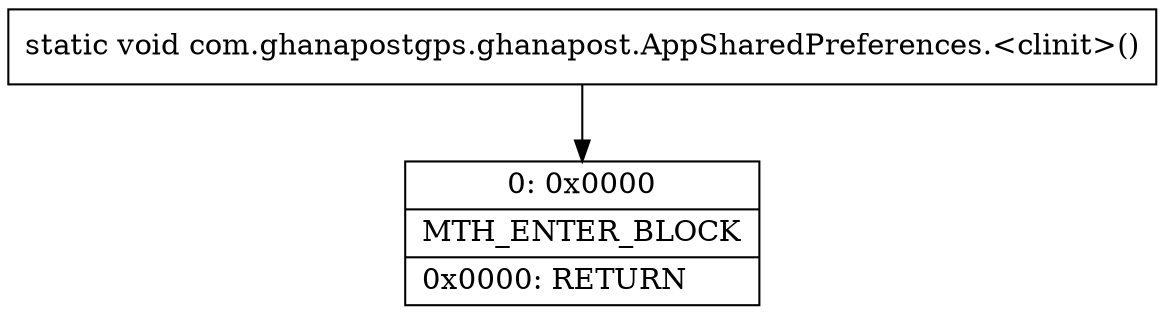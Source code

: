 digraph "CFG forcom.ghanapostgps.ghanapost.AppSharedPreferences.\<clinit\>()V" {
Node_0 [shape=record,label="{0\:\ 0x0000|MTH_ENTER_BLOCK\l|0x0000: RETURN   \l}"];
MethodNode[shape=record,label="{static void com.ghanapostgps.ghanapost.AppSharedPreferences.\<clinit\>() }"];
MethodNode -> Node_0;
}

